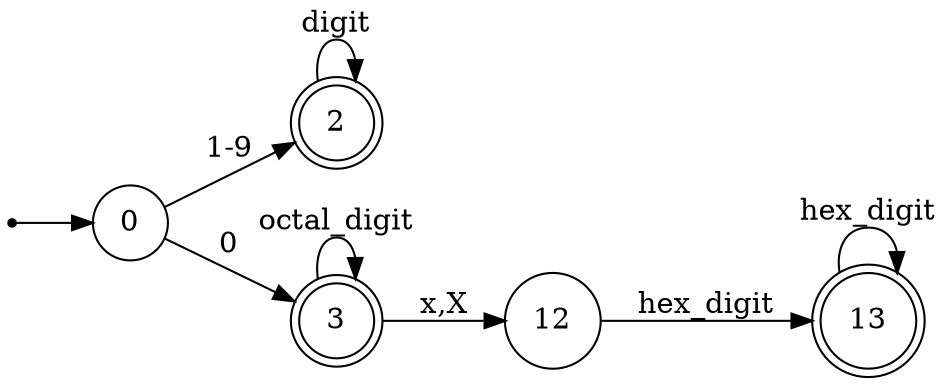 digraph integr {
    rankdir=LR
    node [shape=circle]
    s [shape=point]
    s -> 0

    // decimal integer
    0 -> 2 [label="1-9"]
    2 -> 2 [label=digit]
    2 [shape=doublecircle]

    // octal integer
    0 -> 3 [label=0]
    3 -> 3 [label=octal_digit]
    3 [shape=doublecircle]

    // hexadicimal integer
    3 -> 12 [label="x,X"]
    12 -> 13 [label=hex_digit]
    13 -> 13 [label=hex_digit]
    13 [shape=doublecircle]
}